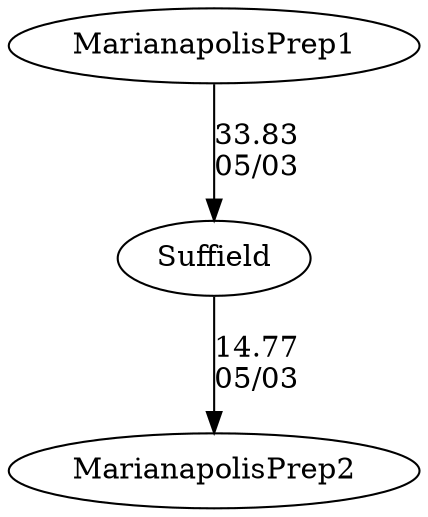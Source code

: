 digraph girls1foursSuffield {MarianapolisPrep1 [URL="girls1foursSuffieldMarianapolisPrep1.html"];MarianapolisPrep2 [URL="girls1foursSuffieldMarianapolisPrep2.html"];Suffield [URL="girls1foursSuffieldSuffield.html"];MarianapolisPrep1 -> Suffield[label="33.83
05/03", weight="67", tooltip="NEIRA Boys & Girls Fours,Marianapolis and Suffield			
Distance: 1500 m Conditions: Glass-like conditions throughout.
None", URL="http://www.row2k.com/results/resultspage.cfm?UID=450F8F9D037C2B753E12004147BF32C9&cat=5", random="random"]; 
Suffield -> MarianapolisPrep2[label="14.77
05/03", weight="86", tooltip="NEIRA Boys & Girls Fours,Marianapolis and Suffield			
Distance: 1500 m Conditions: Glass-like conditions throughout.
None", URL="http://www.row2k.com/results/resultspage.cfm?UID=450F8F9D037C2B753E12004147BF32C9&cat=5", random="random"]}